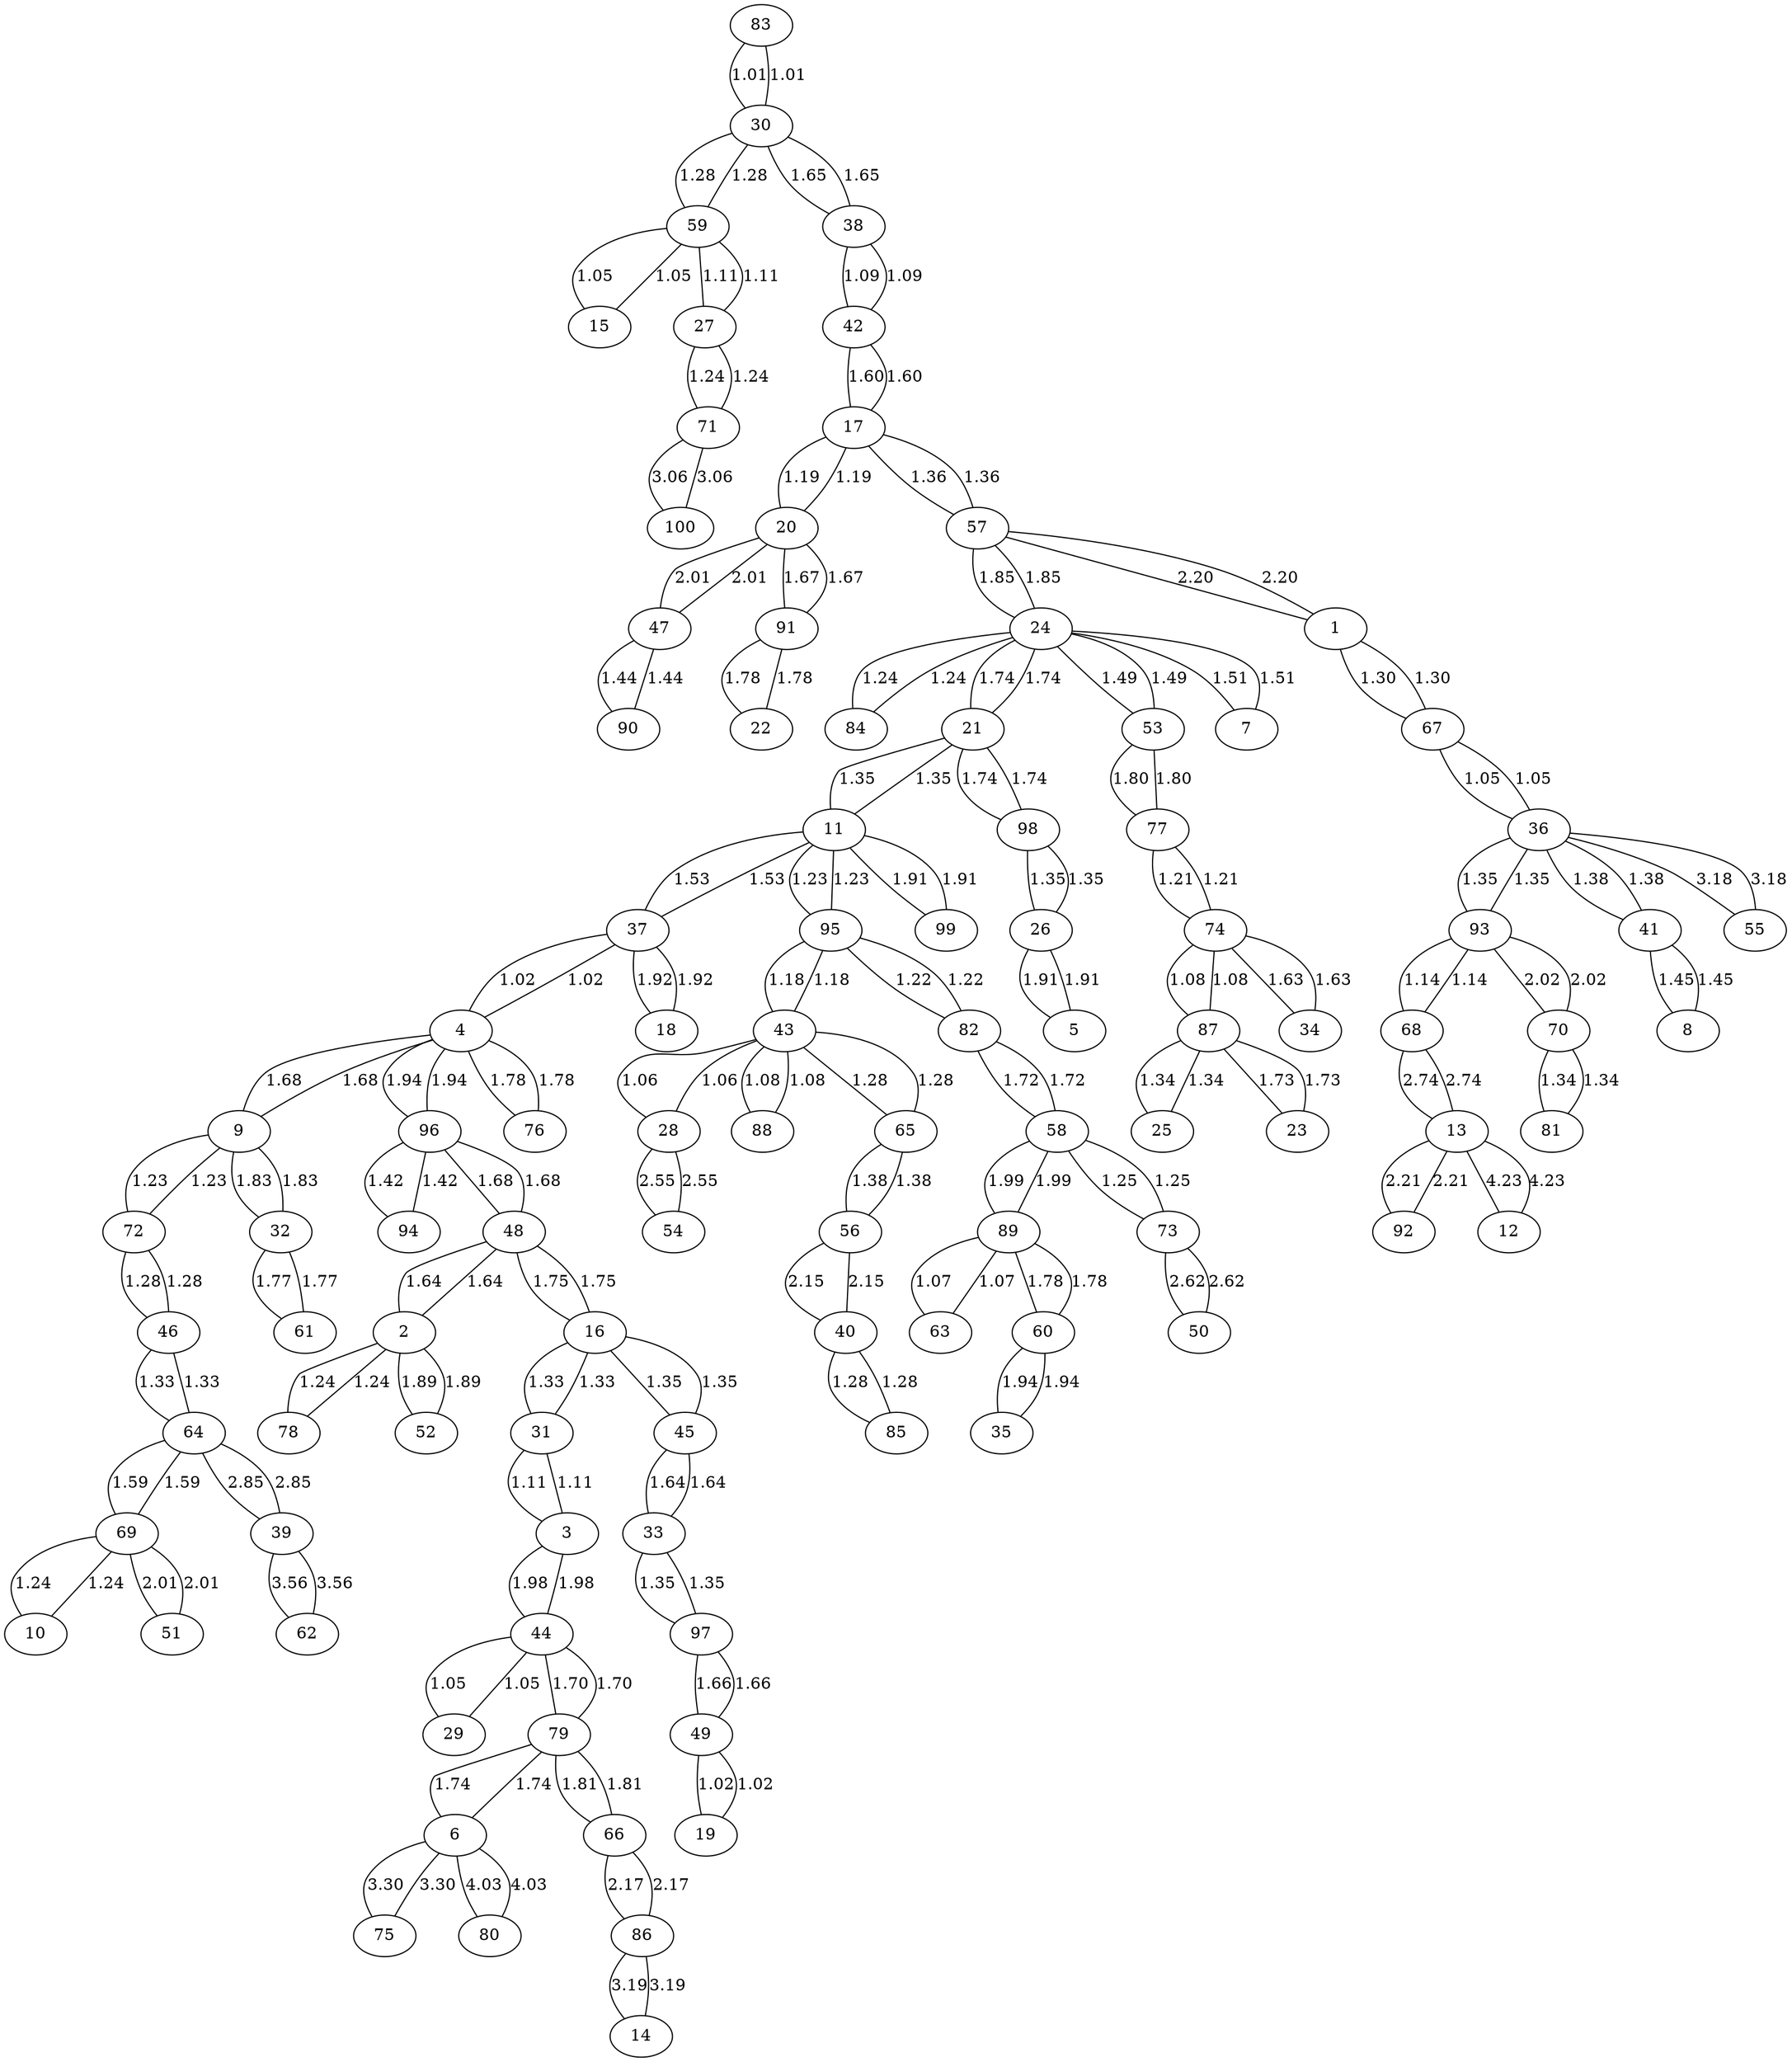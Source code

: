 graph sample {
83 -- 30 [label=1.01];
30 -- 83 [label=1.01];
37 -- 4 [label=1.02];
4 -- 37 [label=1.02];
49 -- 19 [label=1.02];
19 -- 49 [label=1.02];
59 -- 15 [label=1.05];
15 -- 59 [label=1.05];
44 -- 29 [label=1.05];
29 -- 44 [label=1.05];
67 -- 36 [label=1.05];
36 -- 67 [label=1.05];
43 -- 28 [label=1.06];
28 -- 43 [label=1.06];
89 -- 63 [label=1.07];
63 -- 89 [label=1.07];
88 -- 43 [label=1.08];
43 -- 88 [label=1.08];
87 -- 74 [label=1.08];
74 -- 87 [label=1.08];
42 -- 38 [label=1.09];
38 -- 42 [label=1.09];
31 -- 3 [label=1.11];
3 -- 31 [label=1.11];
59 -- 27 [label=1.11];
27 -- 59 [label=1.11];
93 -- 68 [label=1.14];
68 -- 93 [label=1.14];
95 -- 43 [label=1.18];
43 -- 95 [label=1.18];
20 -- 17 [label=1.19];
17 -- 20 [label=1.19];
77 -- 74 [label=1.21];
74 -- 77 [label=1.21];
95 -- 82 [label=1.22];
82 -- 95 [label=1.22];
95 -- 11 [label=1.23];
11 -- 95 [label=1.23];
72 -- 9 [label=1.23];
9 -- 72 [label=1.23];
78 -- 2 [label=1.24];
2 -- 78 [label=1.24];
71 -- 27 [label=1.24];
27 -- 71 [label=1.24];
69 -- 10 [label=1.24];
10 -- 69 [label=1.24];
84 -- 24 [label=1.24];
24 -- 84 [label=1.24];
73 -- 58 [label=1.25];
58 -- 73 [label=1.25];
85 -- 40 [label=1.28];
40 -- 85 [label=1.28];
65 -- 43 [label=1.28];
43 -- 65 [label=1.28];
72 -- 46 [label=1.28];
46 -- 72 [label=1.28];
59 -- 30 [label=1.28];
30 -- 59 [label=1.28];
67 -- 1 [label=1.30];
1 -- 67 [label=1.30];
64 -- 46 [label=1.33];
46 -- 64 [label=1.33];
31 -- 16 [label=1.33];
16 -- 31 [label=1.33];
81 -- 70 [label=1.34];
70 -- 81 [label=1.34];
87 -- 25 [label=1.34];
25 -- 87 [label=1.34];
21 -- 11 [label=1.35];
11 -- 21 [label=1.35];
98 -- 26 [label=1.35];
26 -- 98 [label=1.35];
93 -- 36 [label=1.35];
36 -- 93 [label=1.35];
97 -- 33 [label=1.35];
33 -- 97 [label=1.35];
45 -- 16 [label=1.35];
16 -- 45 [label=1.35];
57 -- 17 [label=1.36];
17 -- 57 [label=1.36];
65 -- 56 [label=1.38];
56 -- 65 [label=1.38];
41 -- 36 [label=1.38];
36 -- 41 [label=1.38];
96 -- 94 [label=1.42];
94 -- 96 [label=1.42];
90 -- 47 [label=1.44];
47 -- 90 [label=1.44];
41 -- 8 [label=1.45];
8 -- 41 [label=1.45];
53 -- 24 [label=1.49];
24 -- 53 [label=1.49];
24 -- 7 [label=1.51];
7 -- 24 [label=1.51];
37 -- 11 [label=1.53];
11 -- 37 [label=1.53];
69 -- 64 [label=1.59];
64 -- 69 [label=1.59];
42 -- 17 [label=1.60];
17 -- 42 [label=1.60];
74 -- 34 [label=1.63];
34 -- 74 [label=1.63];
48 -- 2 [label=1.64];
2 -- 48 [label=1.64];
45 -- 33 [label=1.64];
33 -- 45 [label=1.64];
38 -- 30 [label=1.65];
30 -- 38 [label=1.65];
97 -- 49 [label=1.66];
49 -- 97 [label=1.66];
91 -- 20 [label=1.67];
20 -- 91 [label=1.67];
96 -- 48 [label=1.68];
48 -- 96 [label=1.68];
9 -- 4 [label=1.68];
4 -- 9 [label=1.68];
79 -- 44 [label=1.70];
44 -- 79 [label=1.70];
82 -- 58 [label=1.72];
58 -- 82 [label=1.72];
87 -- 23 [label=1.73];
23 -- 87 [label=1.73];
98 -- 21 [label=1.74];
21 -- 98 [label=1.74];
79 -- 6 [label=1.74];
6 -- 79 [label=1.74];
24 -- 21 [label=1.74];
21 -- 24 [label=1.74];
48 -- 16 [label=1.75];
16 -- 48 [label=1.75];
61 -- 32 [label=1.77];
32 -- 61 [label=1.77];
91 -- 22 [label=1.78];
22 -- 91 [label=1.78];
76 -- 4 [label=1.78];
4 -- 76 [label=1.78];
89 -- 60 [label=1.78];
60 -- 89 [label=1.78];
77 -- 53 [label=1.80];
53 -- 77 [label=1.80];
79 -- 66 [label=1.81];
66 -- 79 [label=1.81];
32 -- 9 [label=1.83];
9 -- 32 [label=1.83];
57 -- 24 [label=1.85];
24 -- 57 [label=1.85];
52 -- 2 [label=1.89];
2 -- 52 [label=1.89];
99 -- 11 [label=1.91];
11 -- 99 [label=1.91];
26 -- 5 [label=1.91];
5 -- 26 [label=1.91];
37 -- 18 [label=1.92];
18 -- 37 [label=1.92];
96 -- 4 [label=1.94];
4 -- 96 [label=1.94];
60 -- 35 [label=1.94];
35 -- 60 [label=1.94];
44 -- 3 [label=1.98];
3 -- 44 [label=1.98];
89 -- 58 [label=1.99];
58 -- 89 [label=1.99];
69 -- 51 [label=2.01];
51 -- 69 [label=2.01];
47 -- 20 [label=2.01];
20 -- 47 [label=2.01];
93 -- 70 [label=2.02];
70 -- 93 [label=2.02];
56 -- 40 [label=2.15];
40 -- 56 [label=2.15];
86 -- 66 [label=2.17];
66 -- 86 [label=2.17];
57 -- 1 [label=2.20];
1 -- 57 [label=2.20];
92 -- 13 [label=2.21];
13 -- 92 [label=2.21];
54 -- 28 [label=2.55];
28 -- 54 [label=2.55];
73 -- 50 [label=2.62];
50 -- 73 [label=2.62];
68 -- 13 [label=2.74];
13 -- 68 [label=2.74];
64 -- 39 [label=2.85];
39 -- 64 [label=2.85];
100 -- 71 [label=3.06];
71 -- 100 [label=3.06];
55 -- 36 [label=3.18];
36 -- 55 [label=3.18];
86 -- 14 [label=3.19];
14 -- 86 [label=3.19];
75 -- 6 [label=3.30];
6 -- 75 [label=3.30];
62 -- 39 [label=3.56];
39 -- 62 [label=3.56];
80 -- 6 [label=4.03];
6 -- 80 [label=4.03];
13 -- 12 [label=4.23];
12 -- 13 [label=4.23];
}